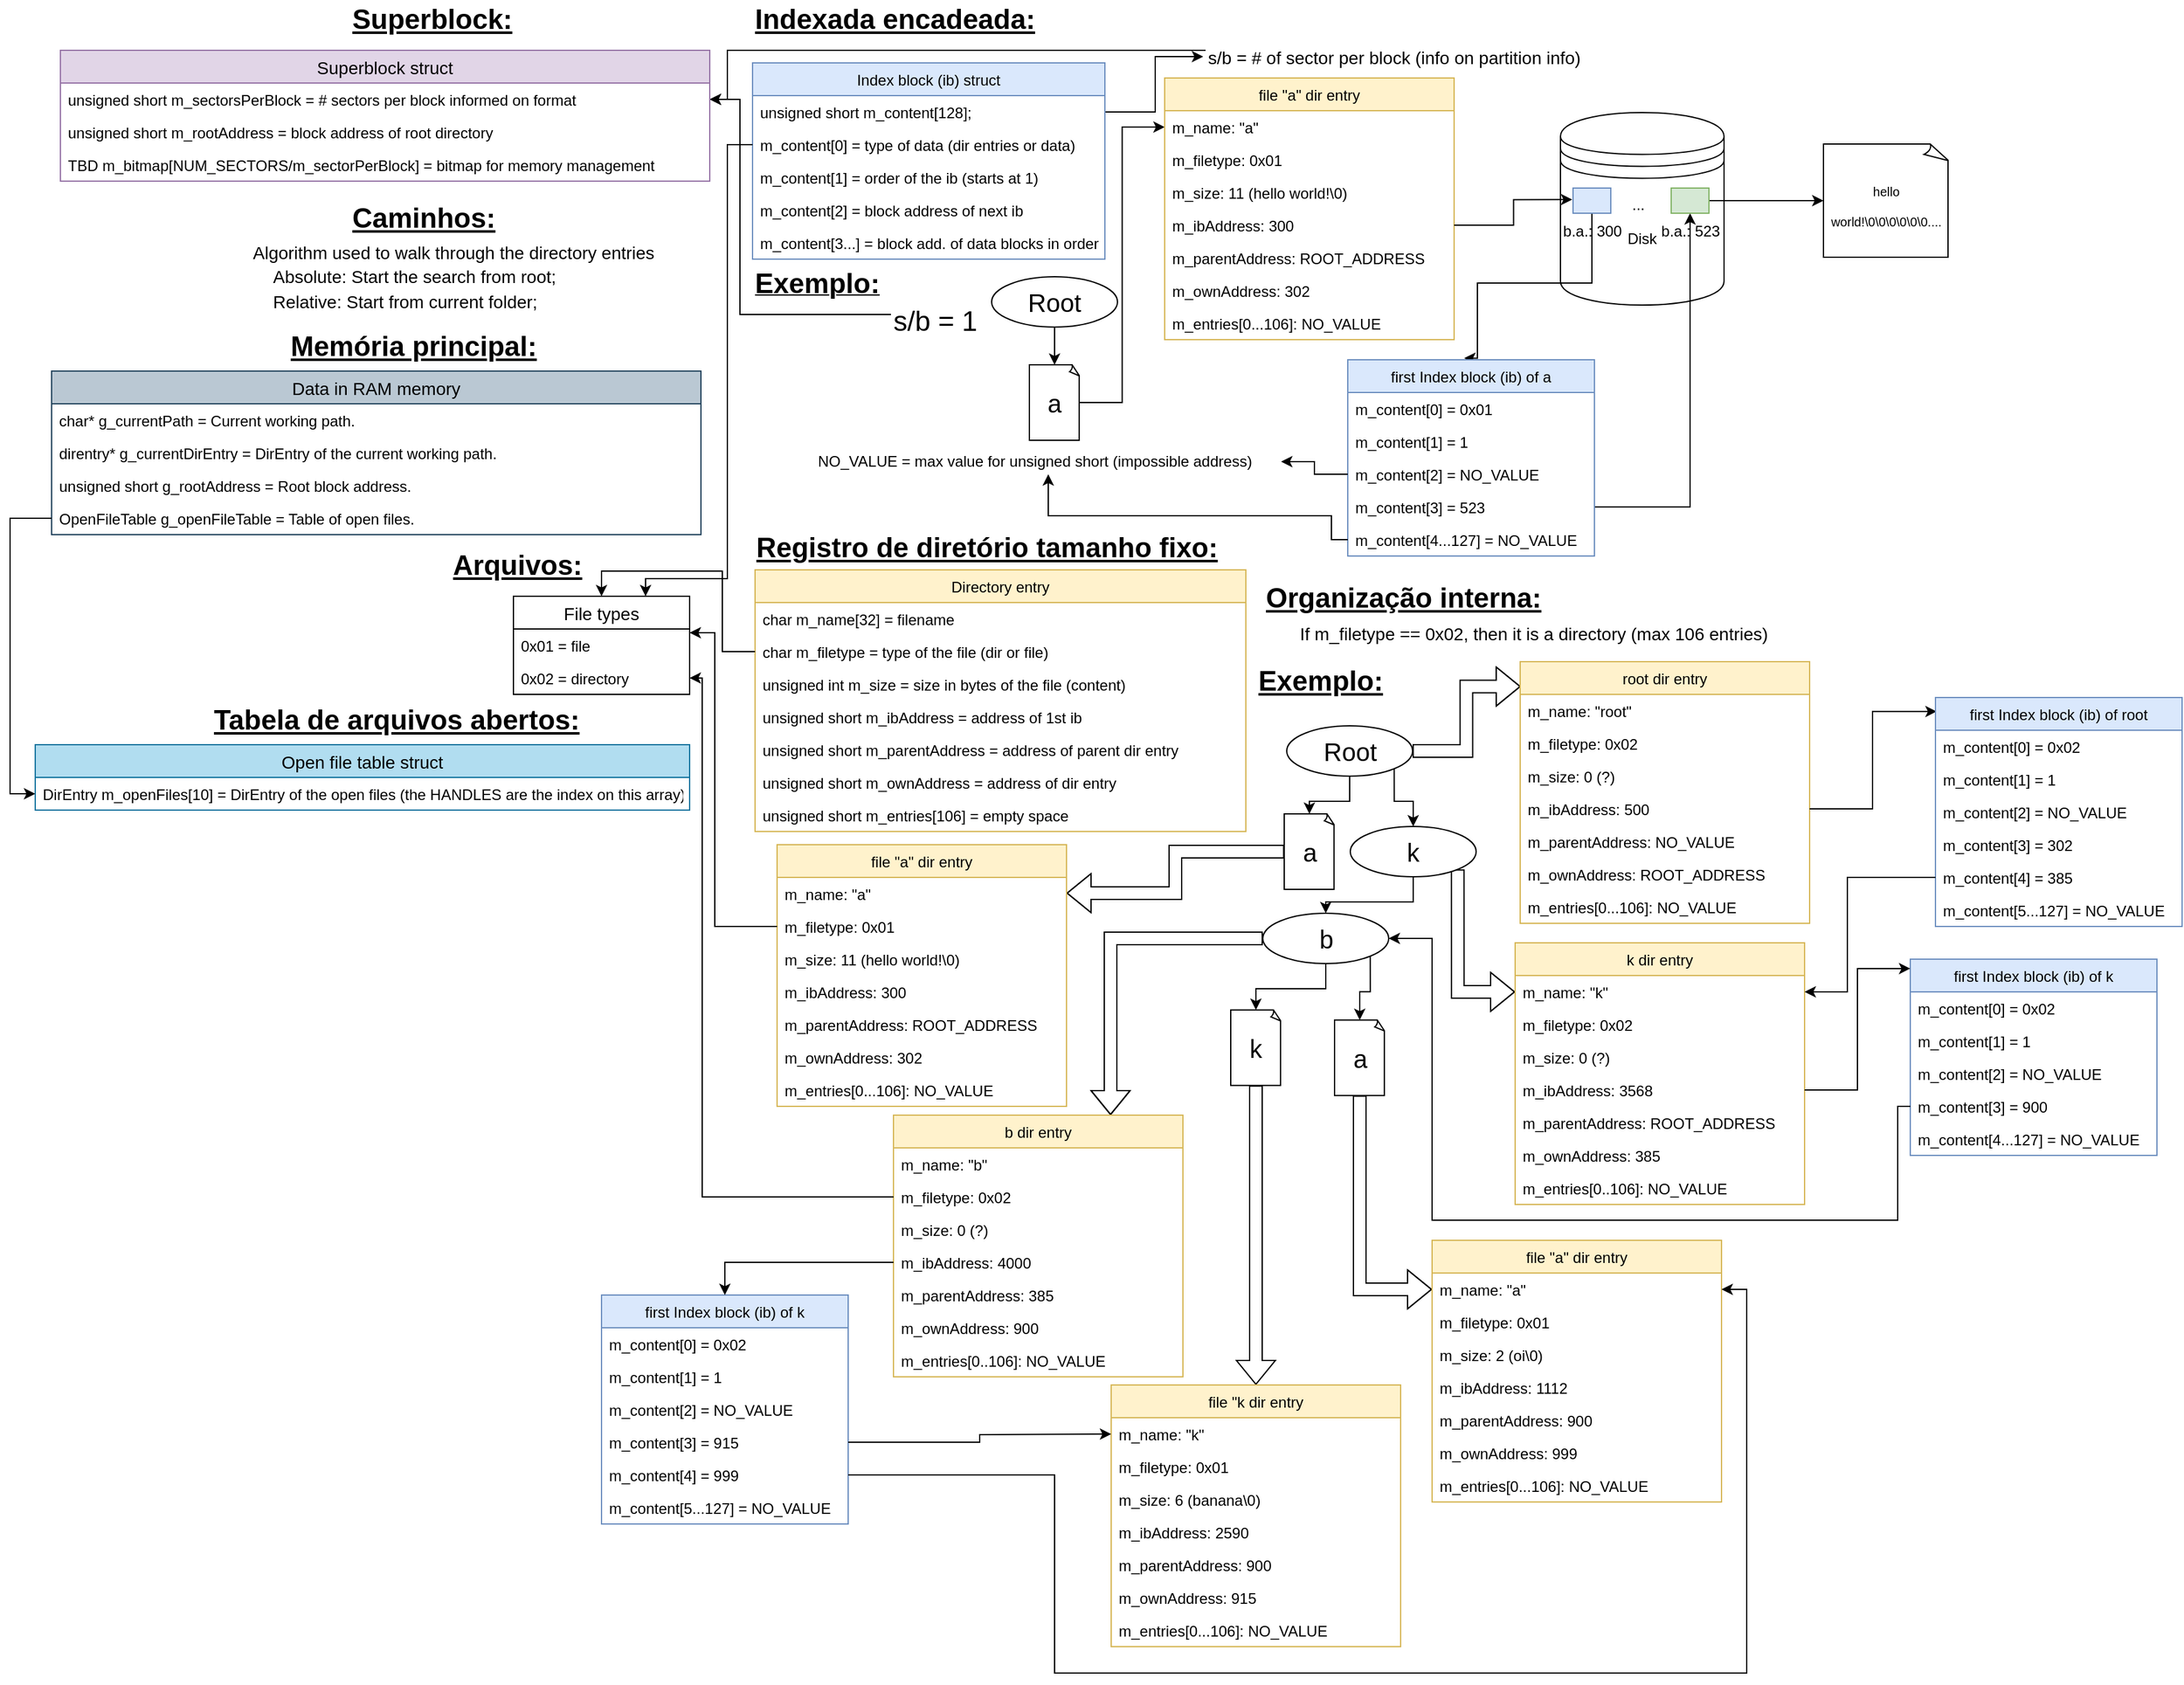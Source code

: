 <mxfile version="10.7.7" type="device"><diagram id="eac7lFjIvOS5SvKwMQgO" name="Page-1"><mxGraphModel dx="3173" dy="1327" grid="1" gridSize="10" guides="1" tooltips="1" connect="1" arrows="1" fold="1" page="1" pageScale="1" pageWidth="850" pageHeight="1100" math="0" shadow="0"><root><mxCell id="0"/><mxCell id="1" parent="0"/><mxCell id="PN0eTmz8hx-qGjx68b3J-1" value="&lt;div style=&quot;font-size: 22px&quot;&gt;&lt;u&gt;&lt;b&gt;&lt;font style=&quot;font-size: 22px&quot;&gt;Indexada encadeada:&lt;/font&gt;&lt;/b&gt;&lt;/u&gt;&lt;/div&gt;" style="text;html=1;resizable=0;points=[];autosize=1;align=left;verticalAlign=top;spacingTop=-4;" parent="1" vertex="1"><mxGeometry width="240" height="20" as="geometry"/></mxCell><mxCell id="PN0eTmz8hx-qGjx68b3J-9" style="edgeStyle=orthogonalEdgeStyle;rounded=0;orthogonalLoop=1;jettySize=auto;html=1;exitX=1;exitY=0.25;exitDx=0;exitDy=0;entryX=-0.007;entryY=0.5;entryDx=0;entryDy=0;entryPerimeter=0;" parent="1" source="PN0eTmz8hx-qGjx68b3J-5" target="PN0eTmz8hx-qGjx68b3J-11" edge="1"><mxGeometry relative="1" as="geometry"><mxPoint x="260" y="76" as="targetPoint"/></mxGeometry></mxCell><mxCell id="PN0eTmz8hx-qGjx68b3J-5" value="Index block (ib) struct" style="swimlane;fontStyle=0;childLayout=stackLayout;horizontal=1;startSize=26;fillColor=#dae8fc;horizontalStack=0;resizeParent=1;resizeParentMax=0;resizeLast=0;collapsible=1;marginBottom=0;strokeColor=#6c8ebf;glass=0;shadow=0;rounded=0;comic=0;" parent="1" vertex="1"><mxGeometry y="50" width="280" height="156" as="geometry"><mxRectangle x="10" y="50" width="50" height="26" as="alternateBounds"/></mxGeometry></mxCell><mxCell id="PN0eTmz8hx-qGjx68b3J-6" value="unsigned short m_content[128];" style="text;strokeColor=none;fillColor=none;align=left;verticalAlign=top;spacingLeft=4;spacingRight=4;overflow=hidden;rotatable=0;points=[[0,0.5],[1,0.5]];portConstraint=eastwest;" parent="PN0eTmz8hx-qGjx68b3J-5" vertex="1"><mxGeometry y="26" width="280" height="26" as="geometry"/></mxCell><mxCell id="PN0eTmz8hx-qGjx68b3J-7" value="m_content[0] = type of data (dir entries or data)" style="text;strokeColor=none;fillColor=none;align=left;verticalAlign=top;spacingLeft=4;spacingRight=4;overflow=hidden;rotatable=0;points=[[0,0.5],[1,0.5]];portConstraint=eastwest;" parent="PN0eTmz8hx-qGjx68b3J-5" vertex="1"><mxGeometry y="52" width="280" height="26" as="geometry"/></mxCell><mxCell id="PN0eTmz8hx-qGjx68b3J-8" value="m_content[1] = order of the ib (starts at 1)" style="text;strokeColor=none;fillColor=none;align=left;verticalAlign=top;spacingLeft=4;spacingRight=4;overflow=hidden;rotatable=0;points=[[0,0.5],[1,0.5]];portConstraint=eastwest;" parent="PN0eTmz8hx-qGjx68b3J-5" vertex="1"><mxGeometry y="78" width="280" height="26" as="geometry"/></mxCell><mxCell id="vQx0rmBpFeS1qupu9yUh-24" value="m_content[2] = block address of next ib" style="text;strokeColor=none;fillColor=none;align=left;verticalAlign=top;spacingLeft=4;spacingRight=4;overflow=hidden;rotatable=0;points=[[0,0.5],[1,0.5]];portConstraint=eastwest;" vertex="1" parent="PN0eTmz8hx-qGjx68b3J-5"><mxGeometry y="104" width="280" height="26" as="geometry"/></mxCell><mxCell id="PN0eTmz8hx-qGjx68b3J-12" value="m_content[3...] = block add. of data blocks in order" style="text;strokeColor=none;fillColor=none;align=left;verticalAlign=top;spacingLeft=4;spacingRight=4;overflow=hidden;rotatable=0;points=[[0,0.5],[1,0.5]];portConstraint=eastwest;" parent="PN0eTmz8hx-qGjx68b3J-5" vertex="1"><mxGeometry y="130" width="280" height="26" as="geometry"/></mxCell><mxCell id="PN0eTmz8hx-qGjx68b3J-176" style="edgeStyle=orthogonalEdgeStyle;rounded=0;orthogonalLoop=1;jettySize=auto;html=1;entryX=1;entryY=0.5;entryDx=0;entryDy=0;fontSize=14;" parent="1" source="PN0eTmz8hx-qGjx68b3J-11" target="PN0eTmz8hx-qGjx68b3J-153" edge="1"><mxGeometry relative="1" as="geometry"><Array as="points"><mxPoint x="495" y="40"/><mxPoint x="-20" y="40"/><mxPoint x="-20" y="79"/></Array></mxGeometry></mxCell><mxCell id="PN0eTmz8hx-qGjx68b3J-11" value="&lt;div style=&quot;font-size: 14px;&quot;&gt;s/b = # of sector per block (info on partition info)&lt;/div&gt;" style="text;html=1;resizable=0;points=[];autosize=1;align=left;verticalAlign=top;spacingTop=-4;fontSize=14;" parent="1" vertex="1"><mxGeometry x="360" y="35" width="270" height="20" as="geometry"/></mxCell><mxCell id="PN0eTmz8hx-qGjx68b3J-13" value="&lt;u&gt;&lt;b&gt;&lt;font style=&quot;font-size: 22px&quot;&gt;Exemplo:&lt;/font&gt;&lt;/b&gt;&lt;/u&gt;" style="text;html=1;resizable=0;points=[];autosize=1;align=left;verticalAlign=top;spacingTop=-4;" parent="1" vertex="1"><mxGeometry y="210" width="110" height="20" as="geometry"/></mxCell><mxCell id="vQx0rmBpFeS1qupu9yUh-35" style="edgeStyle=orthogonalEdgeStyle;rounded=0;orthogonalLoop=1;jettySize=auto;html=1;exitX=1;exitY=0.5;exitDx=0;exitDy=0;exitPerimeter=0;entryX=0;entryY=0.5;entryDx=0;entryDy=0;" edge="1" parent="1" source="PN0eTmz8hx-qGjx68b3J-15" target="vQx0rmBpFeS1qupu9yUh-28"><mxGeometry relative="1" as="geometry"/></mxCell><mxCell id="PN0eTmz8hx-qGjx68b3J-15" value="&lt;div style=&quot;font-size: 20px&quot;&gt;&lt;font style=&quot;font-size: 20px&quot;&gt;a&lt;/font&gt;&lt;/div&gt;" style="whiteSpace=wrap;html=1;shape=mxgraph.basic.document;rounded=0;shadow=0;glass=0;comic=0;" parent="1" vertex="1"><mxGeometry x="220" y="290" width="40" height="60" as="geometry"/></mxCell><mxCell id="PN0eTmz8hx-qGjx68b3J-18" style="edgeStyle=orthogonalEdgeStyle;rounded=0;orthogonalLoop=1;jettySize=auto;html=1;exitX=0.5;exitY=1;exitDx=0;exitDy=0;entryX=0.5;entryY=0;entryDx=0;entryDy=0;entryPerimeter=0;" parent="1" source="PN0eTmz8hx-qGjx68b3J-16" target="PN0eTmz8hx-qGjx68b3J-15" edge="1"><mxGeometry relative="1" as="geometry"/></mxCell><mxCell id="PN0eTmz8hx-qGjx68b3J-16" value="&lt;font style=&quot;font-size: 20px&quot;&gt;Root&lt;/font&gt;" style="ellipse;whiteSpace=wrap;html=1;align=center;container=1;recursiveResize=0;treeFolding=1;rounded=0;shadow=0;glass=0;comic=0;" parent="1" vertex="1"><mxGeometry x="190" y="220" width="100" height="40" as="geometry"/></mxCell><mxCell id="PN0eTmz8hx-qGjx68b3J-25" value="&lt;p style=&quot;line-height: 70%&quot;&gt;&lt;/p&gt;&lt;div style=&quot;line-height: 70%&quot;&gt;Disk&lt;/div&gt;&lt;p&gt;&lt;/p&gt;" style="shape=datastore;whiteSpace=wrap;html=1;rounded=0;shadow=0;glass=0;comic=0;" parent="1" vertex="1"><mxGeometry x="642" y="89.5" width="130" height="153" as="geometry"/></mxCell><mxCell id="PN0eTmz8hx-qGjx68b3J-34" style="edgeStyle=orthogonalEdgeStyle;rounded=0;orthogonalLoop=1;jettySize=auto;html=1;entryX=0.472;entryY=-0.008;entryDx=0;entryDy=0;entryPerimeter=0;" parent="1" source="PN0eTmz8hx-qGjx68b3J-26" target="PN0eTmz8hx-qGjx68b3J-28" edge="1"><mxGeometry relative="1" as="geometry"><Array as="points"><mxPoint x="667" y="225"/><mxPoint x="576" y="225"/></Array></mxGeometry></mxCell><mxCell id="PN0eTmz8hx-qGjx68b3J-26" value="b.a.: 300" style="verticalLabelPosition=bottom;verticalAlign=top;html=1;shape=mxgraph.basic.rect;fillColor=#dae8fc;fillColor2=none;strokeColor=#6c8ebf;strokeWidth=1;size=20;indent=5;rounded=0;shadow=0;glass=0;comic=0;" parent="1" vertex="1"><mxGeometry x="652" y="149.5" width="30" height="20" as="geometry"/></mxCell><mxCell id="PN0eTmz8hx-qGjx68b3J-175" style="edgeStyle=orthogonalEdgeStyle;rounded=0;orthogonalLoop=1;jettySize=auto;html=1;exitX=1;exitY=0.75;exitDx=0;exitDy=0;fontSize=14;" parent="1" source="PN0eTmz8hx-qGjx68b3J-28" target="PN0eTmz8hx-qGjx68b3J-39" edge="1"><mxGeometry relative="1" as="geometry"/></mxCell><mxCell id="PN0eTmz8hx-qGjx68b3J-28" value="first Index block (ib) of a" style="swimlane;fontStyle=0;childLayout=stackLayout;horizontal=1;startSize=26;fillColor=#dae8fc;horizontalStack=0;resizeParent=1;resizeParentMax=0;resizeLast=0;collapsible=1;marginBottom=0;strokeColor=#6c8ebf;glass=0;shadow=0;rounded=0;comic=0;" parent="1" vertex="1"><mxGeometry x="473" y="286" width="196" height="156" as="geometry"><mxRectangle x="10" y="50" width="50" height="26" as="alternateBounds"/></mxGeometry></mxCell><mxCell id="PN0eTmz8hx-qGjx68b3J-29" value="m_content[0] = 0x01" style="text;strokeColor=none;fillColor=none;align=left;verticalAlign=top;spacingLeft=4;spacingRight=4;overflow=hidden;rotatable=0;points=[[0,0.5],[1,0.5]];portConstraint=eastwest;" parent="PN0eTmz8hx-qGjx68b3J-28" vertex="1"><mxGeometry y="26" width="196" height="26" as="geometry"/></mxCell><mxCell id="vQx0rmBpFeS1qupu9yUh-26" value="m_content[1] = 1" style="text;strokeColor=none;fillColor=none;align=left;verticalAlign=top;spacingLeft=4;spacingRight=4;overflow=hidden;rotatable=0;points=[[0,0.5],[1,0.5]];portConstraint=eastwest;" vertex="1" parent="PN0eTmz8hx-qGjx68b3J-28"><mxGeometry y="52" width="196" height="26" as="geometry"/></mxCell><mxCell id="PN0eTmz8hx-qGjx68b3J-30" value="m_content[2] = NO_VALUE" style="text;strokeColor=none;fillColor=none;align=left;verticalAlign=top;spacingLeft=4;spacingRight=4;overflow=hidden;rotatable=0;points=[[0,0.5],[1,0.5]];portConstraint=eastwest;" parent="PN0eTmz8hx-qGjx68b3J-28" vertex="1"><mxGeometry y="78" width="196" height="26" as="geometry"/></mxCell><mxCell id="PN0eTmz8hx-qGjx68b3J-31" value="m_content[3] = 523" style="text;strokeColor=none;fillColor=none;align=left;verticalAlign=top;spacingLeft=4;spacingRight=4;overflow=hidden;rotatable=0;points=[[0,0.5],[1,0.5]];portConstraint=eastwest;" parent="PN0eTmz8hx-qGjx68b3J-28" vertex="1"><mxGeometry y="104" width="196" height="26" as="geometry"/></mxCell><mxCell id="PN0eTmz8hx-qGjx68b3J-32" value="m_content[4...127] = NO_VALUE" style="text;strokeColor=none;fillColor=none;align=left;verticalAlign=top;spacingLeft=4;spacingRight=4;overflow=hidden;rotatable=0;points=[[0,0.5],[1,0.5]];portConstraint=eastwest;" parent="PN0eTmz8hx-qGjx68b3J-28" vertex="1"><mxGeometry y="130" width="196" height="26" as="geometry"/></mxCell><mxCell id="PN0eTmz8hx-qGjx68b3J-36" value="NO_VALUE = max value for unsigned short (impossible address)" style="text;html=1;resizable=0;points=[];autosize=1;align=left;verticalAlign=top;spacingTop=-4;" parent="1" vertex="1"><mxGeometry x="50" y="357" width="370" height="20" as="geometry"/></mxCell><mxCell id="PN0eTmz8hx-qGjx68b3J-37" style="edgeStyle=orthogonalEdgeStyle;rounded=0;orthogonalLoop=1;jettySize=auto;html=1;exitX=0;exitY=0.5;exitDx=0;exitDy=0;" parent="1" source="PN0eTmz8hx-qGjx68b3J-30" target="PN0eTmz8hx-qGjx68b3J-36" edge="1"><mxGeometry relative="1" as="geometry"/></mxCell><mxCell id="PN0eTmz8hx-qGjx68b3J-38" style="edgeStyle=orthogonalEdgeStyle;rounded=0;orthogonalLoop=1;jettySize=auto;html=1;exitX=0;exitY=0.5;exitDx=0;exitDy=0;" parent="1" source="PN0eTmz8hx-qGjx68b3J-32" target="PN0eTmz8hx-qGjx68b3J-36" edge="1"><mxGeometry relative="1" as="geometry"><Array as="points"><mxPoint x="460" y="429"/><mxPoint x="460" y="410"/><mxPoint x="235" y="410"/></Array></mxGeometry></mxCell><mxCell id="PN0eTmz8hx-qGjx68b3J-43" style="edgeStyle=orthogonalEdgeStyle;rounded=0;orthogonalLoop=1;jettySize=auto;html=1;entryX=0;entryY=0.5;entryDx=0;entryDy=0;entryPerimeter=0;" parent="1" source="PN0eTmz8hx-qGjx68b3J-39" target="PN0eTmz8hx-qGjx68b3J-42" edge="1"><mxGeometry relative="1" as="geometry"/></mxCell><mxCell id="PN0eTmz8hx-qGjx68b3J-39" value="b.a.: 523" style="verticalLabelPosition=bottom;verticalAlign=top;html=1;shape=mxgraph.basic.rect;fillColor=#d5e8d4;fillColor2=none;strokeColor=#82b366;strokeWidth=1;size=20;indent=5;rounded=0;shadow=0;glass=0;comic=0;" parent="1" vertex="1"><mxGeometry x="730" y="149.5" width="30" height="20" as="geometry"/></mxCell><mxCell id="PN0eTmz8hx-qGjx68b3J-40" value="..." style="text;html=1;resizable=0;points=[];autosize=1;align=left;verticalAlign=top;spacingTop=-4;" parent="1" vertex="1"><mxGeometry x="697" y="152.5" width="20" height="20" as="geometry"/></mxCell><mxCell id="PN0eTmz8hx-qGjx68b3J-42" value="&lt;div style=&quot;font-size: 20px&quot; align=&quot;center&quot;&gt;&lt;font style=&quot;font-size: 10px&quot;&gt;hello world!\0\0\0\0\0\0....&lt;br&gt;&lt;/font&gt;&lt;/div&gt;" style="whiteSpace=wrap;html=1;shape=mxgraph.basic.document;rounded=0;shadow=0;glass=0;comic=0;" parent="1" vertex="1"><mxGeometry x="851" y="114.5" width="100" height="90" as="geometry"/></mxCell><mxCell id="PN0eTmz8hx-qGjx68b3J-156" style="edgeStyle=orthogonalEdgeStyle;rounded=0;orthogonalLoop=1;jettySize=auto;html=1;fontSize=14;" parent="1" source="PN0eTmz8hx-qGjx68b3J-44" target="PN0eTmz8hx-qGjx68b3J-153" edge="1"><mxGeometry relative="1" as="geometry"><Array as="points"><mxPoint x="-10" y="250"/></Array></mxGeometry></mxCell><mxCell id="PN0eTmz8hx-qGjx68b3J-44" value="&lt;font style=&quot;font-size: 22px&quot;&gt;s/b = 1&lt;/font&gt;" style="text;html=1;resizable=0;points=[];autosize=1;align=left;verticalAlign=top;spacingTop=-4;" parent="1" vertex="1"><mxGeometry x="110" y="240" width="80" height="20" as="geometry"/></mxCell><mxCell id="PN0eTmz8hx-qGjx68b3J-45" value="&lt;div style=&quot;font-size: 22px&quot;&gt;&lt;u&gt;&lt;b&gt;&lt;font style=&quot;font-size: 22px&quot;&gt;Registro de diretório tamanho fixo:&lt;/font&gt;&lt;/b&gt;&lt;/u&gt;&lt;/div&gt;" style="text;html=1;resizable=0;points=[];autosize=1;align=left;verticalAlign=top;spacingTop=-4;" parent="1" vertex="1"><mxGeometry x="0.5" y="420" width="380" height="20" as="geometry"/></mxCell><mxCell id="PN0eTmz8hx-qGjx68b3J-46" value="Directory entry" style="swimlane;fontStyle=0;childLayout=stackLayout;horizontal=1;startSize=26;fillColor=#fff2cc;horizontalStack=0;resizeParent=1;resizeParentMax=0;resizeLast=0;collapsible=1;marginBottom=0;rounded=0;shadow=0;glass=0;comic=0;strokeColor=#d6b656;" parent="1" vertex="1"><mxGeometry x="2" y="453" width="390" height="208" as="geometry"/></mxCell><mxCell id="PN0eTmz8hx-qGjx68b3J-47" value="char m_name[32] = filename" style="text;strokeColor=none;fillColor=none;align=left;verticalAlign=top;spacingLeft=4;spacingRight=4;overflow=hidden;rotatable=0;points=[[0,0.5],[1,0.5]];portConstraint=eastwest;" parent="PN0eTmz8hx-qGjx68b3J-46" vertex="1"><mxGeometry y="26" width="390" height="26" as="geometry"/></mxCell><mxCell id="PN0eTmz8hx-qGjx68b3J-50" value="char m_filetype = type of the file (dir or file)" style="text;strokeColor=none;fillColor=none;align=left;verticalAlign=top;spacingLeft=4;spacingRight=4;overflow=hidden;rotatable=0;points=[[0,0.5],[1,0.5]];portConstraint=eastwest;" parent="PN0eTmz8hx-qGjx68b3J-46" vertex="1"><mxGeometry y="52" width="390" height="26" as="geometry"/></mxCell><mxCell id="PN0eTmz8hx-qGjx68b3J-48" value="unsigned int m_size = size in bytes of the file (content)" style="text;strokeColor=none;fillColor=none;align=left;verticalAlign=top;spacingLeft=4;spacingRight=4;overflow=hidden;rotatable=0;points=[[0,0.5],[1,0.5]];portConstraint=eastwest;" parent="PN0eTmz8hx-qGjx68b3J-46" vertex="1"><mxGeometry y="78" width="390" height="26" as="geometry"/></mxCell><mxCell id="PN0eTmz8hx-qGjx68b3J-49" value="unsigned short m_ibAddress = address of 1st ib" style="text;strokeColor=none;fillColor=none;align=left;verticalAlign=top;spacingLeft=4;spacingRight=4;overflow=hidden;rotatable=0;points=[[0,0.5],[1,0.5]];portConstraint=eastwest;" parent="PN0eTmz8hx-qGjx68b3J-46" vertex="1"><mxGeometry y="104" width="390" height="26" as="geometry"/></mxCell><mxCell id="PN0eTmz8hx-qGjx68b3J-118" value="unsigned short m_parentAddress = address of parent dir entry" style="text;strokeColor=none;fillColor=none;align=left;verticalAlign=top;spacingLeft=4;spacingRight=4;overflow=hidden;rotatable=0;points=[[0,0.5],[1,0.5]];portConstraint=eastwest;" parent="PN0eTmz8hx-qGjx68b3J-46" vertex="1"><mxGeometry y="130" width="390" height="26" as="geometry"/></mxCell><mxCell id="PN0eTmz8hx-qGjx68b3J-123" value="unsigned short m_ownAddress = address of dir entry" style="text;strokeColor=none;fillColor=none;align=left;verticalAlign=top;spacingLeft=4;spacingRight=4;overflow=hidden;rotatable=0;points=[[0,0.5],[1,0.5]];portConstraint=eastwest;" parent="PN0eTmz8hx-qGjx68b3J-46" vertex="1"><mxGeometry y="156" width="390" height="26" as="geometry"/></mxCell><mxCell id="PN0eTmz8hx-qGjx68b3J-51" value="unsigned short m_entries[106] = empty space" style="text;strokeColor=none;fillColor=none;align=left;verticalAlign=top;spacingLeft=4;spacingRight=4;overflow=hidden;rotatable=0;points=[[0,0.5],[1,0.5]];portConstraint=eastwest;" parent="PN0eTmz8hx-qGjx68b3J-46" vertex="1"><mxGeometry y="182" width="390" height="26" as="geometry"/></mxCell><mxCell id="PN0eTmz8hx-qGjx68b3J-52" value="&lt;div style=&quot;font-size: 22px&quot;&gt;&lt;u&gt;&lt;b&gt;&lt;font style=&quot;font-size: 22px&quot;&gt;Organização interna:&lt;/font&gt;&lt;/b&gt;&lt;/u&gt;&lt;/div&gt;" style="text;html=1;resizable=0;points=[];autosize=1;align=left;verticalAlign=top;spacingTop=-4;" parent="1" vertex="1"><mxGeometry x="405.5" y="460" width="230" height="20" as="geometry"/></mxCell><mxCell id="PN0eTmz8hx-qGjx68b3J-53" value="If m_filetype == 0x02, then it is a directory (max 106 entries)" style="text;html=1;resizable=0;points=[];autosize=1;align=left;verticalAlign=top;spacingTop=-4;fontSize=14;" parent="1" vertex="1"><mxGeometry x="433" y="493" width="390" height="20" as="geometry"/></mxCell><mxCell id="PN0eTmz8hx-qGjx68b3J-54" value="&lt;div style=&quot;font-size: 22px&quot;&gt;&lt;u&gt;&lt;b&gt;&lt;font style=&quot;font-size: 22px&quot;&gt;Exemplo:&lt;/font&gt;&lt;/b&gt;&lt;/u&gt;&lt;/div&gt;" style="text;html=1;resizable=0;points=[];autosize=1;align=left;verticalAlign=top;spacingTop=-4;" parent="1" vertex="1"><mxGeometry x="400" y="526" width="110" height="20" as="geometry"/></mxCell><mxCell id="PN0eTmz8hx-qGjx68b3J-84" style="edgeStyle=orthogonalEdgeStyle;rounded=0;orthogonalLoop=1;jettySize=auto;html=1;exitX=0;exitY=0.5;exitDx=0;exitDy=0;exitPerimeter=0;fontSize=14;shape=flexArrow;" parent="1" source="PN0eTmz8hx-qGjx68b3J-55" target="PN0eTmz8hx-qGjx68b3J-76" edge="1"><mxGeometry relative="1" as="geometry"><Array as="points"><mxPoint x="336" y="677"/><mxPoint x="336" y="710"/></Array></mxGeometry></mxCell><mxCell id="PN0eTmz8hx-qGjx68b3J-55" value="&lt;div style=&quot;font-size: 20px&quot;&gt;&lt;font style=&quot;font-size: 20px&quot;&gt;a&lt;/font&gt;&lt;/div&gt;" style="whiteSpace=wrap;html=1;shape=mxgraph.basic.document;rounded=0;shadow=0;glass=0;comic=0;" parent="1" vertex="1"><mxGeometry x="422.5" y="647" width="40" height="60" as="geometry"/></mxCell><mxCell id="PN0eTmz8hx-qGjx68b3J-56" style="edgeStyle=orthogonalEdgeStyle;rounded=0;orthogonalLoop=1;jettySize=auto;html=1;exitX=0.5;exitY=1;exitDx=0;exitDy=0;entryX=0.5;entryY=0;entryDx=0;entryDy=0;entryPerimeter=0;" parent="1" source="PN0eTmz8hx-qGjx68b3J-57" target="PN0eTmz8hx-qGjx68b3J-55" edge="1"><mxGeometry relative="1" as="geometry"/></mxCell><mxCell id="PN0eTmz8hx-qGjx68b3J-61" style="edgeStyle=orthogonalEdgeStyle;rounded=0;orthogonalLoop=1;jettySize=auto;html=1;exitX=1;exitY=1;exitDx=0;exitDy=0;entryX=0.5;entryY=0;entryDx=0;entryDy=0;fontSize=14;" parent="1" source="PN0eTmz8hx-qGjx68b3J-57" target="PN0eTmz8hx-qGjx68b3J-58" edge="1"><mxGeometry relative="1" as="geometry"/></mxCell><mxCell id="PN0eTmz8hx-qGjx68b3J-75" style="edgeStyle=orthogonalEdgeStyle;rounded=0;orthogonalLoop=1;jettySize=auto;html=1;exitX=1;exitY=0.5;exitDx=0;exitDy=0;entryX=0.002;entryY=0.095;entryDx=0;entryDy=0;entryPerimeter=0;fontSize=14;shape=flexArrow;" parent="1" source="PN0eTmz8hx-qGjx68b3J-57" target="PN0eTmz8hx-qGjx68b3J-67" edge="1"><mxGeometry relative="1" as="geometry"/></mxCell><mxCell id="PN0eTmz8hx-qGjx68b3J-57" value="&lt;font style=&quot;font-size: 20px&quot;&gt;Root&lt;/font&gt;" style="ellipse;whiteSpace=wrap;html=1;align=center;container=1;recursiveResize=0;treeFolding=1;rounded=0;shadow=0;glass=0;comic=0;" parent="1" vertex="1"><mxGeometry x="424.5" y="577" width="100" height="40" as="geometry"/></mxCell><mxCell id="PN0eTmz8hx-qGjx68b3J-62" style="edgeStyle=orthogonalEdgeStyle;rounded=0;orthogonalLoop=1;jettySize=auto;html=1;exitX=0.5;exitY=1;exitDx=0;exitDy=0;fontSize=14;" parent="1" source="PN0eTmz8hx-qGjx68b3J-58" target="PN0eTmz8hx-qGjx68b3J-59" edge="1"><mxGeometry relative="1" as="geometry"/></mxCell><mxCell id="PN0eTmz8hx-qGjx68b3J-94" style="edgeStyle=orthogonalEdgeStyle;rounded=0;orthogonalLoop=1;jettySize=auto;html=1;exitX=1;exitY=1;exitDx=0;exitDy=0;fontSize=14;entryX=0;entryY=0.5;entryDx=0;entryDy=0;shape=flexArrow;" parent="1" source="PN0eTmz8hx-qGjx68b3J-58" target="PN0eTmz8hx-qGjx68b3J-86" edge="1"><mxGeometry relative="1" as="geometry"><mxPoint x="579.667" y="719.833" as="targetPoint"/></mxGeometry></mxCell><mxCell id="PN0eTmz8hx-qGjx68b3J-58" value="&lt;font style=&quot;font-size: 20px&quot;&gt;k&lt;/font&gt;" style="ellipse;whiteSpace=wrap;html=1;align=center;container=1;recursiveResize=0;treeFolding=1;rounded=0;shadow=0;glass=0;comic=0;" parent="1" vertex="1"><mxGeometry x="475" y="657" width="100" height="40" as="geometry"/></mxCell><mxCell id="PN0eTmz8hx-qGjx68b3J-63" style="edgeStyle=orthogonalEdgeStyle;rounded=0;orthogonalLoop=1;jettySize=auto;html=1;exitX=0.5;exitY=1;exitDx=0;exitDy=0;entryX=0.5;entryY=0;entryDx=0;entryDy=0;entryPerimeter=0;fontSize=14;" parent="1" source="PN0eTmz8hx-qGjx68b3J-59" target="PN0eTmz8hx-qGjx68b3J-60" edge="1"><mxGeometry relative="1" as="geometry"/></mxCell><mxCell id="PN0eTmz8hx-qGjx68b3J-65" style="edgeStyle=orthogonalEdgeStyle;rounded=0;orthogonalLoop=1;jettySize=auto;html=1;exitX=1;exitY=1;exitDx=0;exitDy=0;entryX=0.5;entryY=0;entryDx=0;entryDy=0;entryPerimeter=0;fontSize=14;" parent="1" source="PN0eTmz8hx-qGjx68b3J-59" target="PN0eTmz8hx-qGjx68b3J-64" edge="1"><mxGeometry relative="1" as="geometry"/></mxCell><mxCell id="PN0eTmz8hx-qGjx68b3J-103" style="edgeStyle=orthogonalEdgeStyle;shape=flexArrow;rounded=0;orthogonalLoop=1;jettySize=auto;html=1;exitX=0;exitY=0.5;exitDx=0;exitDy=0;entryX=0.75;entryY=0;entryDx=0;entryDy=0;fontSize=14;" parent="1" source="PN0eTmz8hx-qGjx68b3J-59" target="PN0eTmz8hx-qGjx68b3J-95" edge="1"><mxGeometry relative="1" as="geometry"/></mxCell><mxCell id="PN0eTmz8hx-qGjx68b3J-59" value="&lt;font style=&quot;font-size: 20px&quot;&gt;b&lt;/font&gt;" style="ellipse;whiteSpace=wrap;html=1;align=center;container=1;recursiveResize=0;treeFolding=1;rounded=0;shadow=0;glass=0;comic=0;" parent="1" vertex="1"><mxGeometry x="405.5" y="726" width="100" height="40" as="geometry"/></mxCell><mxCell id="PN0eTmz8hx-qGjx68b3J-117" style="edgeStyle=orthogonalEdgeStyle;shape=flexArrow;rounded=0;orthogonalLoop=1;jettySize=auto;html=1;exitX=0.5;exitY=1;exitDx=0;exitDy=0;exitPerimeter=0;entryX=0.5;entryY=0;entryDx=0;entryDy=0;fontSize=14;" parent="1" source="PN0eTmz8hx-qGjx68b3J-60" target="PN0eTmz8hx-qGjx68b3J-111" edge="1"><mxGeometry relative="1" as="geometry"/></mxCell><mxCell id="PN0eTmz8hx-qGjx68b3J-60" value="&lt;div style=&quot;font-size: 20px&quot;&gt;&lt;font style=&quot;font-size: 20px&quot;&gt;k&lt;/font&gt;&lt;/div&gt;" style="whiteSpace=wrap;html=1;shape=mxgraph.basic.document;rounded=0;shadow=0;glass=0;comic=0;" parent="1" vertex="1"><mxGeometry x="380" y="802.833" width="40" height="60" as="geometry"/></mxCell><mxCell id="PN0eTmz8hx-qGjx68b3J-110" style="edgeStyle=orthogonalEdgeStyle;shape=flexArrow;rounded=0;orthogonalLoop=1;jettySize=auto;html=1;exitX=0.5;exitY=1;exitDx=0;exitDy=0;exitPerimeter=0;entryX=0;entryY=0.5;entryDx=0;entryDy=0;fontSize=14;" parent="1" source="PN0eTmz8hx-qGjx68b3J-64" target="PN0eTmz8hx-qGjx68b3J-105" edge="1"><mxGeometry relative="1" as="geometry"/></mxCell><mxCell id="PN0eTmz8hx-qGjx68b3J-64" value="&lt;div style=&quot;font-size: 20px&quot;&gt;&lt;font style=&quot;font-size: 20px&quot;&gt;a&lt;/font&gt;&lt;/div&gt;" style="whiteSpace=wrap;html=1;shape=mxgraph.basic.document;rounded=0;shadow=0;glass=0;comic=0;" parent="1" vertex="1"><mxGeometry x="462.5" y="810.833" width="40" height="60" as="geometry"/></mxCell><mxCell id="PN0eTmz8hx-qGjx68b3J-67" value="root dir entry" style="swimlane;fontStyle=0;childLayout=stackLayout;horizontal=1;startSize=26;fillColor=#fff2cc;horizontalStack=0;resizeParent=1;resizeParentMax=0;resizeLast=0;collapsible=1;marginBottom=0;rounded=0;shadow=0;glass=0;comic=0;strokeColor=#d6b656;" parent="1" vertex="1"><mxGeometry x="610" y="526" width="230" height="208" as="geometry"/></mxCell><mxCell id="PN0eTmz8hx-qGjx68b3J-68" value="m_name: &quot;root&quot;" style="text;strokeColor=none;fillColor=none;align=left;verticalAlign=top;spacingLeft=4;spacingRight=4;overflow=hidden;rotatable=0;points=[[0,0.5],[1,0.5]];portConstraint=eastwest;" parent="PN0eTmz8hx-qGjx68b3J-67" vertex="1"><mxGeometry y="26" width="230" height="26" as="geometry"/></mxCell><mxCell id="PN0eTmz8hx-qGjx68b3J-69" value="m_filetype: 0x02" style="text;strokeColor=none;fillColor=none;align=left;verticalAlign=top;spacingLeft=4;spacingRight=4;overflow=hidden;rotatable=0;points=[[0,0.5],[1,0.5]];portConstraint=eastwest;" parent="PN0eTmz8hx-qGjx68b3J-67" vertex="1"><mxGeometry y="52" width="230" height="26" as="geometry"/></mxCell><mxCell id="PN0eTmz8hx-qGjx68b3J-70" value="m_size: 0 (?)" style="text;strokeColor=none;fillColor=none;align=left;verticalAlign=top;spacingLeft=4;spacingRight=4;overflow=hidden;rotatable=0;points=[[0,0.5],[1,0.5]];portConstraint=eastwest;" parent="PN0eTmz8hx-qGjx68b3J-67" vertex="1"><mxGeometry y="78" width="230" height="26" as="geometry"/></mxCell><mxCell id="PN0eTmz8hx-qGjx68b3J-71" value="m_ibAddress: 500" style="text;strokeColor=none;fillColor=none;align=left;verticalAlign=top;spacingLeft=4;spacingRight=4;overflow=hidden;rotatable=0;points=[[0,0.5],[1,0.5]];portConstraint=eastwest;" parent="PN0eTmz8hx-qGjx68b3J-67" vertex="1"><mxGeometry y="104" width="230" height="26" as="geometry"/></mxCell><mxCell id="PN0eTmz8hx-qGjx68b3J-119" value="m_parentAddress: NO_VALUE" style="text;strokeColor=none;fillColor=none;align=left;verticalAlign=top;spacingLeft=4;spacingRight=4;overflow=hidden;rotatable=0;points=[[0,0.5],[1,0.5]];portConstraint=eastwest;" parent="PN0eTmz8hx-qGjx68b3J-67" vertex="1"><mxGeometry y="130" width="230" height="26" as="geometry"/></mxCell><mxCell id="PN0eTmz8hx-qGjx68b3J-125" value="m_ownAddress: ROOT_ADDRESS" style="text;strokeColor=none;fillColor=none;align=left;verticalAlign=top;spacingLeft=4;spacingRight=4;overflow=hidden;rotatable=0;points=[[0,0.5],[1,0.5]];portConstraint=eastwest;" parent="PN0eTmz8hx-qGjx68b3J-67" vertex="1"><mxGeometry y="156" width="230" height="26" as="geometry"/></mxCell><mxCell id="PN0eTmz8hx-qGjx68b3J-74" value="m_entries[0...106]: NO_VALUE" style="text;strokeColor=none;fillColor=none;align=left;verticalAlign=top;spacingLeft=4;spacingRight=4;overflow=hidden;rotatable=0;points=[[0,0.5],[1,0.5]];portConstraint=eastwest;" parent="PN0eTmz8hx-qGjx68b3J-67" vertex="1"><mxGeometry y="182" width="230" height="26" as="geometry"/></mxCell><mxCell id="PN0eTmz8hx-qGjx68b3J-76" value="file &quot;a&quot; dir entry" style="swimlane;fontStyle=0;childLayout=stackLayout;horizontal=1;startSize=26;fillColor=#fff2cc;horizontalStack=0;resizeParent=1;resizeParentMax=0;resizeLast=0;collapsible=1;marginBottom=0;rounded=0;shadow=0;glass=0;comic=0;strokeColor=#d6b656;" parent="1" vertex="1"><mxGeometry x="19.5" y="671.5" width="230" height="208" as="geometry"/></mxCell><mxCell id="PN0eTmz8hx-qGjx68b3J-77" value="m_name: &quot;a&quot;" style="text;strokeColor=none;fillColor=none;align=left;verticalAlign=top;spacingLeft=4;spacingRight=4;overflow=hidden;rotatable=0;points=[[0,0.5],[1,0.5]];portConstraint=eastwest;" parent="PN0eTmz8hx-qGjx68b3J-76" vertex="1"><mxGeometry y="26" width="230" height="26" as="geometry"/></mxCell><mxCell id="PN0eTmz8hx-qGjx68b3J-78" value="m_filetype: 0x01" style="text;strokeColor=none;fillColor=none;align=left;verticalAlign=top;spacingLeft=4;spacingRight=4;overflow=hidden;rotatable=0;points=[[0,0.5],[1,0.5]];portConstraint=eastwest;" parent="PN0eTmz8hx-qGjx68b3J-76" vertex="1"><mxGeometry y="52" width="230" height="26" as="geometry"/></mxCell><mxCell id="PN0eTmz8hx-qGjx68b3J-79" value="m_size: 11 (hello world!\0)" style="text;strokeColor=none;fillColor=none;align=left;verticalAlign=top;spacingLeft=4;spacingRight=4;overflow=hidden;rotatable=0;points=[[0,0.5],[1,0.5]];portConstraint=eastwest;" parent="PN0eTmz8hx-qGjx68b3J-76" vertex="1"><mxGeometry y="78" width="230" height="26" as="geometry"/></mxCell><mxCell id="PN0eTmz8hx-qGjx68b3J-80" value="m_ibAddress: 300" style="text;strokeColor=none;fillColor=none;align=left;verticalAlign=top;spacingLeft=4;spacingRight=4;overflow=hidden;rotatable=0;points=[[0,0.5],[1,0.5]];portConstraint=eastwest;" parent="PN0eTmz8hx-qGjx68b3J-76" vertex="1"><mxGeometry y="104" width="230" height="26" as="geometry"/></mxCell><mxCell id="PN0eTmz8hx-qGjx68b3J-121" value="m_parentAddress: ROOT_ADDRESS" style="text;strokeColor=none;fillColor=none;align=left;verticalAlign=top;spacingLeft=4;spacingRight=4;overflow=hidden;rotatable=0;points=[[0,0.5],[1,0.5]];portConstraint=eastwest;" parent="PN0eTmz8hx-qGjx68b3J-76" vertex="1"><mxGeometry y="130" width="230" height="26" as="geometry"/></mxCell><mxCell id="PN0eTmz8hx-qGjx68b3J-124" value="m_ownAddress: 302" style="text;strokeColor=none;fillColor=none;align=left;verticalAlign=top;spacingLeft=4;spacingRight=4;overflow=hidden;rotatable=0;points=[[0,0.5],[1,0.5]];portConstraint=eastwest;" parent="PN0eTmz8hx-qGjx68b3J-76" vertex="1"><mxGeometry y="156" width="230" height="26" as="geometry"/></mxCell><mxCell id="PN0eTmz8hx-qGjx68b3J-83" value="m_entries[0...106]: NO_VALUE" style="text;strokeColor=none;fillColor=none;align=left;verticalAlign=top;spacingLeft=4;spacingRight=4;overflow=hidden;rotatable=0;points=[[0,0.5],[1,0.5]];portConstraint=eastwest;" parent="PN0eTmz8hx-qGjx68b3J-76" vertex="1"><mxGeometry y="182" width="230" height="26" as="geometry"/></mxCell><mxCell id="PN0eTmz8hx-qGjx68b3J-85" value="k dir entry" style="swimlane;fontStyle=0;childLayout=stackLayout;horizontal=1;startSize=26;fillColor=#fff2cc;horizontalStack=0;resizeParent=1;resizeParentMax=0;resizeLast=0;collapsible=1;marginBottom=0;rounded=0;shadow=0;glass=0;comic=0;strokeColor=#d6b656;" parent="1" vertex="1"><mxGeometry x="606" y="749.5" width="230" height="208" as="geometry"/></mxCell><mxCell id="PN0eTmz8hx-qGjx68b3J-86" value="m_name: &quot;k&quot;" style="text;strokeColor=none;fillColor=none;align=left;verticalAlign=top;spacingLeft=4;spacingRight=4;overflow=hidden;rotatable=0;points=[[0,0.5],[1,0.5]];portConstraint=eastwest;" parent="PN0eTmz8hx-qGjx68b3J-85" vertex="1"><mxGeometry y="26" width="230" height="26" as="geometry"/></mxCell><mxCell id="PN0eTmz8hx-qGjx68b3J-87" value="m_filetype: 0x02" style="text;strokeColor=none;fillColor=none;align=left;verticalAlign=top;spacingLeft=4;spacingRight=4;overflow=hidden;rotatable=0;points=[[0,0.5],[1,0.5]];portConstraint=eastwest;" parent="PN0eTmz8hx-qGjx68b3J-85" vertex="1"><mxGeometry y="52" width="230" height="26" as="geometry"/></mxCell><mxCell id="PN0eTmz8hx-qGjx68b3J-88" value="m_size: 0 (?)" style="text;strokeColor=none;fillColor=none;align=left;verticalAlign=top;spacingLeft=4;spacingRight=4;overflow=hidden;rotatable=0;points=[[0,0.5],[1,0.5]];portConstraint=eastwest;" parent="PN0eTmz8hx-qGjx68b3J-85" vertex="1"><mxGeometry y="78" width="230" height="26" as="geometry"/></mxCell><mxCell id="PN0eTmz8hx-qGjx68b3J-89" value="m_ibAddress: 3568" style="text;strokeColor=none;fillColor=none;align=left;verticalAlign=top;spacingLeft=4;spacingRight=4;overflow=hidden;rotatable=0;points=[[0,0.5],[1,0.5]];portConstraint=eastwest;" parent="PN0eTmz8hx-qGjx68b3J-85" vertex="1"><mxGeometry y="104" width="230" height="26" as="geometry"/></mxCell><mxCell id="PN0eTmz8hx-qGjx68b3J-122" value="m_parentAddress: ROOT_ADDRESS" style="text;strokeColor=none;fillColor=none;align=left;verticalAlign=top;spacingLeft=4;spacingRight=4;overflow=hidden;rotatable=0;points=[[0,0.5],[1,0.5]];portConstraint=eastwest;" parent="PN0eTmz8hx-qGjx68b3J-85" vertex="1"><mxGeometry y="130" width="230" height="26" as="geometry"/></mxCell><mxCell id="PN0eTmz8hx-qGjx68b3J-126" value="m_ownAddress: 385" style="text;strokeColor=none;fillColor=none;align=left;verticalAlign=top;spacingLeft=4;spacingRight=4;overflow=hidden;rotatable=0;points=[[0,0.5],[1,0.5]];portConstraint=eastwest;" parent="PN0eTmz8hx-qGjx68b3J-85" vertex="1"><mxGeometry y="156" width="230" height="26" as="geometry"/></mxCell><mxCell id="PN0eTmz8hx-qGjx68b3J-92" value="m_entries[0..106]: NO_VALUE" style="text;strokeColor=none;fillColor=none;align=left;verticalAlign=top;spacingLeft=4;spacingRight=4;overflow=hidden;rotatable=0;points=[[0,0.5],[1,0.5]];portConstraint=eastwest;" parent="PN0eTmz8hx-qGjx68b3J-85" vertex="1"><mxGeometry y="182" width="230" height="26" as="geometry"/></mxCell><mxCell id="PN0eTmz8hx-qGjx68b3J-95" value="b dir entry" style="swimlane;fontStyle=0;childLayout=stackLayout;horizontal=1;startSize=26;fillColor=#fff2cc;horizontalStack=0;resizeParent=1;resizeParentMax=0;resizeLast=0;collapsible=1;marginBottom=0;rounded=0;shadow=0;glass=0;comic=0;strokeColor=#d6b656;" parent="1" vertex="1"><mxGeometry x="112" y="886.5" width="230" height="208" as="geometry"/></mxCell><mxCell id="PN0eTmz8hx-qGjx68b3J-96" value="m_name: &quot;b&quot;" style="text;strokeColor=none;fillColor=none;align=left;verticalAlign=top;spacingLeft=4;spacingRight=4;overflow=hidden;rotatable=0;points=[[0,0.5],[1,0.5]];portConstraint=eastwest;" parent="PN0eTmz8hx-qGjx68b3J-95" vertex="1"><mxGeometry y="26" width="230" height="26" as="geometry"/></mxCell><mxCell id="PN0eTmz8hx-qGjx68b3J-97" value="m_filetype: 0x02" style="text;strokeColor=none;fillColor=none;align=left;verticalAlign=top;spacingLeft=4;spacingRight=4;overflow=hidden;rotatable=0;points=[[0,0.5],[1,0.5]];portConstraint=eastwest;" parent="PN0eTmz8hx-qGjx68b3J-95" vertex="1"><mxGeometry y="52" width="230" height="26" as="geometry"/></mxCell><mxCell id="PN0eTmz8hx-qGjx68b3J-98" value="m_size: 0 (?)" style="text;strokeColor=none;fillColor=none;align=left;verticalAlign=top;spacingLeft=4;spacingRight=4;overflow=hidden;rotatable=0;points=[[0,0.5],[1,0.5]];portConstraint=eastwest;" parent="PN0eTmz8hx-qGjx68b3J-95" vertex="1"><mxGeometry y="78" width="230" height="26" as="geometry"/></mxCell><mxCell id="PN0eTmz8hx-qGjx68b3J-99" value="m_ibAddress: 4000" style="text;strokeColor=none;fillColor=none;align=left;verticalAlign=top;spacingLeft=4;spacingRight=4;overflow=hidden;rotatable=0;points=[[0,0.5],[1,0.5]];portConstraint=eastwest;" parent="PN0eTmz8hx-qGjx68b3J-95" vertex="1"><mxGeometry y="104" width="230" height="26" as="geometry"/></mxCell><mxCell id="PN0eTmz8hx-qGjx68b3J-127" value="m_parentAddress: 385" style="text;strokeColor=none;fillColor=none;align=left;verticalAlign=top;spacingLeft=4;spacingRight=4;overflow=hidden;rotatable=0;points=[[0,0.5],[1,0.5]];portConstraint=eastwest;" parent="PN0eTmz8hx-qGjx68b3J-95" vertex="1"><mxGeometry y="130" width="230" height="26" as="geometry"/></mxCell><mxCell id="PN0eTmz8hx-qGjx68b3J-128" value="m_ownAddress: 900" style="text;strokeColor=none;fillColor=none;align=left;verticalAlign=top;spacingLeft=4;spacingRight=4;overflow=hidden;rotatable=0;points=[[0,0.5],[1,0.5]];portConstraint=eastwest;" parent="PN0eTmz8hx-qGjx68b3J-95" vertex="1"><mxGeometry y="156" width="230" height="26" as="geometry"/></mxCell><mxCell id="PN0eTmz8hx-qGjx68b3J-101" value="m_entries[0..106]: NO_VALUE" style="text;strokeColor=none;fillColor=none;align=left;verticalAlign=top;spacingLeft=4;spacingRight=4;overflow=hidden;rotatable=0;points=[[0,0.5],[1,0.5]];portConstraint=eastwest;" parent="PN0eTmz8hx-qGjx68b3J-95" vertex="1"><mxGeometry y="182" width="230" height="26" as="geometry"/></mxCell><mxCell id="PN0eTmz8hx-qGjx68b3J-104" value="file &quot;a&quot; dir entry" style="swimlane;fontStyle=0;childLayout=stackLayout;horizontal=1;startSize=26;fillColor=#fff2cc;horizontalStack=0;resizeParent=1;resizeParentMax=0;resizeLast=0;collapsible=1;marginBottom=0;rounded=0;shadow=0;glass=0;comic=0;strokeColor=#d6b656;" parent="1" vertex="1"><mxGeometry x="540" y="986" width="230" height="208" as="geometry"/></mxCell><mxCell id="PN0eTmz8hx-qGjx68b3J-105" value="m_name: &quot;a&quot;" style="text;strokeColor=none;fillColor=none;align=left;verticalAlign=top;spacingLeft=4;spacingRight=4;overflow=hidden;rotatable=0;points=[[0,0.5],[1,0.5]];portConstraint=eastwest;" parent="PN0eTmz8hx-qGjx68b3J-104" vertex="1"><mxGeometry y="26" width="230" height="26" as="geometry"/></mxCell><mxCell id="PN0eTmz8hx-qGjx68b3J-106" value="m_filetype: 0x01" style="text;strokeColor=none;fillColor=none;align=left;verticalAlign=top;spacingLeft=4;spacingRight=4;overflow=hidden;rotatable=0;points=[[0,0.5],[1,0.5]];portConstraint=eastwest;" parent="PN0eTmz8hx-qGjx68b3J-104" vertex="1"><mxGeometry y="52" width="230" height="26" as="geometry"/></mxCell><mxCell id="PN0eTmz8hx-qGjx68b3J-107" value="m_size: 2 (oi\0)" style="text;strokeColor=none;fillColor=none;align=left;verticalAlign=top;spacingLeft=4;spacingRight=4;overflow=hidden;rotatable=0;points=[[0,0.5],[1,0.5]];portConstraint=eastwest;" parent="PN0eTmz8hx-qGjx68b3J-104" vertex="1"><mxGeometry y="78" width="230" height="26" as="geometry"/></mxCell><mxCell id="PN0eTmz8hx-qGjx68b3J-108" value="m_ibAddress: 1112" style="text;strokeColor=none;fillColor=none;align=left;verticalAlign=top;spacingLeft=4;spacingRight=4;overflow=hidden;rotatable=0;points=[[0,0.5],[1,0.5]];portConstraint=eastwest;" parent="PN0eTmz8hx-qGjx68b3J-104" vertex="1"><mxGeometry y="104" width="230" height="26" as="geometry"/></mxCell><mxCell id="PN0eTmz8hx-qGjx68b3J-131" value="m_parentAddress: 900" style="text;strokeColor=none;fillColor=none;align=left;verticalAlign=top;spacingLeft=4;spacingRight=4;overflow=hidden;rotatable=0;points=[[0,0.5],[1,0.5]];portConstraint=eastwest;" parent="PN0eTmz8hx-qGjx68b3J-104" vertex="1"><mxGeometry y="130" width="230" height="26" as="geometry"/></mxCell><mxCell id="PN0eTmz8hx-qGjx68b3J-132" value="m_ownAddress: 999" style="text;strokeColor=none;fillColor=none;align=left;verticalAlign=top;spacingLeft=4;spacingRight=4;overflow=hidden;rotatable=0;points=[[0,0.5],[1,0.5]];portConstraint=eastwest;" parent="PN0eTmz8hx-qGjx68b3J-104" vertex="1"><mxGeometry y="156" width="230" height="26" as="geometry"/></mxCell><mxCell id="PN0eTmz8hx-qGjx68b3J-109" value="m_entries[0...106]: NO_VALUE" style="text;strokeColor=none;fillColor=none;align=left;verticalAlign=top;spacingLeft=4;spacingRight=4;overflow=hidden;rotatable=0;points=[[0,0.5],[1,0.5]];portConstraint=eastwest;" parent="PN0eTmz8hx-qGjx68b3J-104" vertex="1"><mxGeometry y="182" width="230" height="26" as="geometry"/></mxCell><mxCell id="PN0eTmz8hx-qGjx68b3J-111" value="file &quot;k dir entry" style="swimlane;fontStyle=0;childLayout=stackLayout;horizontal=1;startSize=26;fillColor=#fff2cc;horizontalStack=0;resizeParent=1;resizeParentMax=0;resizeLast=0;collapsible=1;marginBottom=0;rounded=0;shadow=0;glass=0;comic=0;strokeColor=#d6b656;" parent="1" vertex="1"><mxGeometry x="285" y="1101" width="230" height="208" as="geometry"/></mxCell><mxCell id="PN0eTmz8hx-qGjx68b3J-112" value="m_name: &quot;k&quot;" style="text;strokeColor=none;fillColor=none;align=left;verticalAlign=top;spacingLeft=4;spacingRight=4;overflow=hidden;rotatable=0;points=[[0,0.5],[1,0.5]];portConstraint=eastwest;" parent="PN0eTmz8hx-qGjx68b3J-111" vertex="1"><mxGeometry y="26" width="230" height="26" as="geometry"/></mxCell><mxCell id="PN0eTmz8hx-qGjx68b3J-113" value="m_filetype: 0x01" style="text;strokeColor=none;fillColor=none;align=left;verticalAlign=top;spacingLeft=4;spacingRight=4;overflow=hidden;rotatable=0;points=[[0,0.5],[1,0.5]];portConstraint=eastwest;" parent="PN0eTmz8hx-qGjx68b3J-111" vertex="1"><mxGeometry y="52" width="230" height="26" as="geometry"/></mxCell><mxCell id="PN0eTmz8hx-qGjx68b3J-114" value="m_size: 6 (banana\0)" style="text;strokeColor=none;fillColor=none;align=left;verticalAlign=top;spacingLeft=4;spacingRight=4;overflow=hidden;rotatable=0;points=[[0,0.5],[1,0.5]];portConstraint=eastwest;" parent="PN0eTmz8hx-qGjx68b3J-111" vertex="1"><mxGeometry y="78" width="230" height="26" as="geometry"/></mxCell><mxCell id="PN0eTmz8hx-qGjx68b3J-115" value="m_ibAddress: 2590" style="text;strokeColor=none;fillColor=none;align=left;verticalAlign=top;spacingLeft=4;spacingRight=4;overflow=hidden;rotatable=0;points=[[0,0.5],[1,0.5]];portConstraint=eastwest;" parent="PN0eTmz8hx-qGjx68b3J-111" vertex="1"><mxGeometry y="104" width="230" height="26" as="geometry"/></mxCell><mxCell id="PN0eTmz8hx-qGjx68b3J-129" value="m_parentAddress: 900" style="text;strokeColor=none;fillColor=none;align=left;verticalAlign=top;spacingLeft=4;spacingRight=4;overflow=hidden;rotatable=0;points=[[0,0.5],[1,0.5]];portConstraint=eastwest;" parent="PN0eTmz8hx-qGjx68b3J-111" vertex="1"><mxGeometry y="130" width="230" height="26" as="geometry"/></mxCell><mxCell id="PN0eTmz8hx-qGjx68b3J-130" value="m_ownAddress: 915" style="text;strokeColor=none;fillColor=none;align=left;verticalAlign=top;spacingLeft=4;spacingRight=4;overflow=hidden;rotatable=0;points=[[0,0.5],[1,0.5]];portConstraint=eastwest;" parent="PN0eTmz8hx-qGjx68b3J-111" vertex="1"><mxGeometry y="156" width="230" height="26" as="geometry"/></mxCell><mxCell id="PN0eTmz8hx-qGjx68b3J-116" value="m_entries[0...106]: NO_VALUE" style="text;strokeColor=none;fillColor=none;align=left;verticalAlign=top;spacingLeft=4;spacingRight=4;overflow=hidden;rotatable=0;points=[[0,0.5],[1,0.5]];portConstraint=eastwest;" parent="PN0eTmz8hx-qGjx68b3J-111" vertex="1"><mxGeometry y="182" width="230" height="26" as="geometry"/></mxCell><mxCell id="PN0eTmz8hx-qGjx68b3J-133" value="&lt;div style=&quot;font-size: 22px&quot;&gt;&lt;u&gt;&lt;b&gt;&lt;font style=&quot;font-size: 22px&quot;&gt;Arquivos:&lt;/font&gt;&lt;/b&gt;&lt;/u&gt;&lt;/div&gt;" style="text;html=1;resizable=0;points=[];autosize=1;align=left;verticalAlign=top;spacingTop=-4;" parent="1" vertex="1"><mxGeometry x="-240" y="434" width="120" height="20" as="geometry"/></mxCell><mxCell id="PN0eTmz8hx-qGjx68b3J-137" value="File types" style="swimlane;fontStyle=0;childLayout=stackLayout;horizontal=1;startSize=26;fillColor=none;horizontalStack=0;resizeParent=1;resizeParentMax=0;resizeLast=0;collapsible=1;marginBottom=0;rounded=0;shadow=0;glass=0;comic=0;fontSize=14;" parent="1" vertex="1"><mxGeometry x="-190" y="474" width="140" height="78" as="geometry"/></mxCell><mxCell id="PN0eTmz8hx-qGjx68b3J-138" value="0x01 = file" style="text;strokeColor=none;fillColor=none;align=left;verticalAlign=top;spacingLeft=4;spacingRight=4;overflow=hidden;rotatable=0;points=[[0,0.5],[1,0.5]];portConstraint=eastwest;" parent="PN0eTmz8hx-qGjx68b3J-137" vertex="1"><mxGeometry y="26" width="140" height="26" as="geometry"/></mxCell><mxCell id="PN0eTmz8hx-qGjx68b3J-139" value="0x02 = directory" style="text;strokeColor=none;fillColor=none;align=left;verticalAlign=top;spacingLeft=4;spacingRight=4;overflow=hidden;rotatable=0;points=[[0,0.5],[1,0.5]];portConstraint=eastwest;" parent="PN0eTmz8hx-qGjx68b3J-137" vertex="1"><mxGeometry y="52" width="140" height="26" as="geometry"/></mxCell><mxCell id="PN0eTmz8hx-qGjx68b3J-148" value="&lt;div style=&quot;font-size: 22px&quot;&gt;&lt;u&gt;&lt;b&gt;&lt;font style=&quot;font-size: 22px&quot;&gt;Superblock:&lt;/font&gt;&lt;/b&gt;&lt;/u&gt;&lt;/div&gt;" style="text;html=1;resizable=0;points=[];autosize=1;align=left;verticalAlign=top;spacingTop=-4;" parent="1" vertex="1"><mxGeometry x="-320" width="140" height="20" as="geometry"/></mxCell><mxCell id="PN0eTmz8hx-qGjx68b3J-152" value="Superblock struct" style="swimlane;fontStyle=0;childLayout=stackLayout;horizontal=1;startSize=26;fillColor=#e1d5e7;horizontalStack=0;resizeParent=1;resizeParentMax=0;resizeLast=0;collapsible=1;marginBottom=0;rounded=0;shadow=0;glass=0;comic=0;fontSize=14;strokeColor=#9673a6;" parent="1" vertex="1"><mxGeometry x="-550" y="40" width="516" height="104" as="geometry"/></mxCell><mxCell id="PN0eTmz8hx-qGjx68b3J-153" value="unsigned short m_sectorsPerBlock = # sectors per block informed on format" style="text;strokeColor=none;fillColor=none;align=left;verticalAlign=top;spacingLeft=4;spacingRight=4;overflow=hidden;rotatable=0;points=[[0,0.5],[1,0.5]];portConstraint=eastwest;" parent="PN0eTmz8hx-qGjx68b3J-152" vertex="1"><mxGeometry y="26" width="516" height="26" as="geometry"/></mxCell><mxCell id="PN0eTmz8hx-qGjx68b3J-154" value="unsigned short m_rootAddress = block address of root directory" style="text;strokeColor=none;fillColor=none;align=left;verticalAlign=top;spacingLeft=4;spacingRight=4;overflow=hidden;rotatable=0;points=[[0,0.5],[1,0.5]];portConstraint=eastwest;" parent="PN0eTmz8hx-qGjx68b3J-152" vertex="1"><mxGeometry y="52" width="516" height="26" as="geometry"/></mxCell><mxCell id="PN0eTmz8hx-qGjx68b3J-158" value="TBD m_bitmap[NUM_SECTORS/m_sectorPerBlock] = bitmap for memory management" style="text;strokeColor=none;fillColor=none;align=left;verticalAlign=top;spacingLeft=4;spacingRight=4;overflow=hidden;rotatable=0;points=[[0,0.5],[1,0.5]];portConstraint=eastwest;" parent="PN0eTmz8hx-qGjx68b3J-152" vertex="1"><mxGeometry y="78" width="516" height="26" as="geometry"/></mxCell><mxCell id="PN0eTmz8hx-qGjx68b3J-161" style="edgeStyle=orthogonalEdgeStyle;rounded=0;orthogonalLoop=1;jettySize=auto;html=1;exitX=0;exitY=0.5;exitDx=0;exitDy=0;entryX=0.5;entryY=0;entryDx=0;entryDy=0;fontSize=14;" parent="1" source="PN0eTmz8hx-qGjx68b3J-50" target="PN0eTmz8hx-qGjx68b3J-137" edge="1"><mxGeometry relative="1" as="geometry"/></mxCell><mxCell id="PN0eTmz8hx-qGjx68b3J-162" style="edgeStyle=orthogonalEdgeStyle;rounded=0;orthogonalLoop=1;jettySize=auto;html=1;exitX=0;exitY=0.5;exitDx=0;exitDy=0;fontSize=14;" parent="1" source="PN0eTmz8hx-qGjx68b3J-78" target="PN0eTmz8hx-qGjx68b3J-138" edge="1"><mxGeometry relative="1" as="geometry"><Array as="points"><mxPoint x="-30" y="737"/><mxPoint x="-30" y="503"/></Array></mxGeometry></mxCell><mxCell id="PN0eTmz8hx-qGjx68b3J-163" style="edgeStyle=orthogonalEdgeStyle;rounded=0;orthogonalLoop=1;jettySize=auto;html=1;exitX=0;exitY=0.5;exitDx=0;exitDy=0;entryX=1;entryY=0.5;entryDx=0;entryDy=0;fontSize=14;" parent="1" source="PN0eTmz8hx-qGjx68b3J-97" target="PN0eTmz8hx-qGjx68b3J-139" edge="1"><mxGeometry relative="1" as="geometry"><Array as="points"><mxPoint x="-40" y="952"/><mxPoint x="-40" y="539"/></Array></mxGeometry></mxCell><mxCell id="PN0eTmz8hx-qGjx68b3J-164" value="&lt;div style=&quot;font-size: 22px&quot;&gt;&lt;u&gt;&lt;b&gt;&lt;font style=&quot;font-size: 22px&quot;&gt;Caminhos:&lt;/font&gt;&lt;/b&gt;&lt;/u&gt;&lt;/div&gt;" style="text;html=1;resizable=0;points=[];autosize=1;align=left;verticalAlign=top;spacingTop=-4;" parent="1" vertex="1"><mxGeometry x="-320" y="157.5" width="130" height="20" as="geometry"/></mxCell><mxCell id="PN0eTmz8hx-qGjx68b3J-165" value="Algorithm used to walk through the directory entries" style="text;html=1;resizable=0;points=[];autosize=1;align=left;verticalAlign=top;spacingTop=-4;fontSize=14;" parent="1" vertex="1"><mxGeometry x="-399" y="190" width="330" height="20" as="geometry"/></mxCell><mxCell id="PN0eTmz8hx-qGjx68b3J-166" value="Absolute: Start the search from root;" style="text;html=1;resizable=0;points=[];autosize=1;align=left;verticalAlign=top;spacingTop=-4;fontSize=14;" parent="1" vertex="1"><mxGeometry x="-383" y="209" width="240" height="20" as="geometry"/></mxCell><mxCell id="PN0eTmz8hx-qGjx68b3J-167" value="Relative: Start from current folder;" style="text;html=1;resizable=0;points=[];autosize=1;align=left;verticalAlign=top;spacingTop=-4;fontSize=14;" parent="1" vertex="1"><mxGeometry x="-383" y="229" width="230" height="20" as="geometry"/></mxCell><mxCell id="PN0eTmz8hx-qGjx68b3J-169" value="&lt;div style=&quot;font-size: 22px&quot;&gt;&lt;u&gt;&lt;b&gt;&lt;font style=&quot;font-size: 22px&quot;&gt;Memória principal:&lt;/font&gt;&lt;/b&gt;&lt;/u&gt;&lt;/div&gt;" style="text;html=1;resizable=0;points=[];autosize=1;align=left;verticalAlign=top;spacingTop=-4;" parent="1" vertex="1"><mxGeometry x="-369" y="260" width="210" height="20" as="geometry"/></mxCell><mxCell id="PN0eTmz8hx-qGjx68b3J-170" value="Data in RAM memory" style="swimlane;fontStyle=0;childLayout=stackLayout;horizontal=1;startSize=26;fillColor=#bac8d3;horizontalStack=0;resizeParent=1;resizeParentMax=0;resizeLast=0;collapsible=1;marginBottom=0;rounded=0;shadow=0;glass=0;comic=0;fontSize=14;strokeColor=#23445d;" parent="1" vertex="1"><mxGeometry x="-557" y="295" width="516" height="130" as="geometry"/></mxCell><mxCell id="PN0eTmz8hx-qGjx68b3J-171" value="char* g_currentPath = Current working path." style="text;strokeColor=none;fillColor=none;align=left;verticalAlign=top;spacingLeft=4;spacingRight=4;overflow=hidden;rotatable=0;points=[[0,0.5],[1,0.5]];portConstraint=eastwest;" parent="PN0eTmz8hx-qGjx68b3J-170" vertex="1"><mxGeometry y="26" width="516" height="26" as="geometry"/></mxCell><mxCell id="PN0eTmz8hx-qGjx68b3J-172" value="direntry* g_currentDirEntry = DirEntry of the current working path." style="text;strokeColor=none;fillColor=none;align=left;verticalAlign=top;spacingLeft=4;spacingRight=4;overflow=hidden;rotatable=0;points=[[0,0.5],[1,0.5]];portConstraint=eastwest;" parent="PN0eTmz8hx-qGjx68b3J-170" vertex="1"><mxGeometry y="52" width="516" height="26" as="geometry"/></mxCell><mxCell id="PN0eTmz8hx-qGjx68b3J-174" value="unsigned short g_rootAddress = Root block address." style="text;strokeColor=none;fillColor=none;align=left;verticalAlign=top;spacingLeft=4;spacingRight=4;overflow=hidden;rotatable=0;points=[[0,0.5],[1,0.5]];portConstraint=eastwest;" parent="PN0eTmz8hx-qGjx68b3J-170" vertex="1"><mxGeometry y="78" width="516" height="26" as="geometry"/></mxCell><mxCell id="PN0eTmz8hx-qGjx68b3J-182" value="OpenFileTable g_openFileTable = Table of open files." style="text;strokeColor=none;fillColor=none;align=left;verticalAlign=top;spacingLeft=4;spacingRight=4;overflow=hidden;rotatable=0;points=[[0,0.5],[1,0.5]];portConstraint=eastwest;" parent="PN0eTmz8hx-qGjx68b3J-170" vertex="1"><mxGeometry y="104" width="516" height="26" as="geometry"/></mxCell><mxCell id="PN0eTmz8hx-qGjx68b3J-177" value="&lt;div style=&quot;font-size: 22px&quot;&gt;&lt;u&gt;&lt;b&gt;&lt;font style=&quot;font-size: 22px&quot;&gt;Tabela de arquivos abertos:&lt;/font&gt;&lt;/b&gt;&lt;/u&gt;&lt;/div&gt;" style="text;html=1;resizable=0;points=[];autosize=1;align=left;verticalAlign=top;spacingTop=-4;" parent="1" vertex="1"><mxGeometry x="-430" y="557" width="310" height="20" as="geometry"/></mxCell><mxCell id="PN0eTmz8hx-qGjx68b3J-178" value="Open file table struct" style="swimlane;fontStyle=0;childLayout=stackLayout;horizontal=1;startSize=26;fillColor=#b1ddf0;horizontalStack=0;resizeParent=1;resizeParentMax=0;resizeLast=0;collapsible=1;marginBottom=0;rounded=0;shadow=0;glass=0;comic=0;fontSize=14;strokeColor=#10739e;" parent="1" vertex="1"><mxGeometry x="-570" y="592" width="520" height="52" as="geometry"/></mxCell><mxCell id="PN0eTmz8hx-qGjx68b3J-180" value="DirEntry m_openFiles[10] = DirEntry of the open files (the HANDLES are the index on this array)" style="text;strokeColor=none;fillColor=none;align=left;verticalAlign=top;spacingLeft=4;spacingRight=4;overflow=hidden;rotatable=0;points=[[0,0.5],[1,0.5]];portConstraint=eastwest;" parent="PN0eTmz8hx-qGjx68b3J-178" vertex="1"><mxGeometry y="26" width="520" height="26" as="geometry"/></mxCell><mxCell id="PN0eTmz8hx-qGjx68b3J-183" style="edgeStyle=orthogonalEdgeStyle;rounded=0;orthogonalLoop=1;jettySize=auto;html=1;exitX=0;exitY=0.5;exitDx=0;exitDy=0;entryX=0;entryY=0.5;entryDx=0;entryDy=0;fontSize=14;" parent="1" source="PN0eTmz8hx-qGjx68b3J-182" target="PN0eTmz8hx-qGjx68b3J-180" edge="1"><mxGeometry relative="1" as="geometry"/></mxCell><mxCell id="vQx0rmBpFeS1qupu9yUh-1" style="edgeStyle=orthogonalEdgeStyle;rounded=0;orthogonalLoop=1;jettySize=auto;html=1;exitX=1;exitY=0.5;exitDx=0;exitDy=0;entryX=0.005;entryY=0.061;entryDx=0;entryDy=0;entryPerimeter=0;" edge="1" parent="1" source="PN0eTmz8hx-qGjx68b3J-71" target="vQx0rmBpFeS1qupu9yUh-2"><mxGeometry relative="1" as="geometry"><mxPoint x="930" y="643" as="targetPoint"/></mxGeometry></mxCell><mxCell id="vQx0rmBpFeS1qupu9yUh-2" value="first Index block (ib) of root" style="swimlane;fontStyle=0;childLayout=stackLayout;horizontal=1;startSize=26;fillColor=#dae8fc;horizontalStack=0;resizeParent=1;resizeParentMax=0;resizeLast=0;collapsible=1;marginBottom=0;strokeColor=#6c8ebf;glass=0;shadow=0;rounded=0;comic=0;" vertex="1" parent="1"><mxGeometry x="940" y="554.5" width="196" height="182" as="geometry"><mxRectangle x="10" y="50" width="50" height="26" as="alternateBounds"/></mxGeometry></mxCell><mxCell id="vQx0rmBpFeS1qupu9yUh-3" value="m_content[0] = 0x02" style="text;strokeColor=none;fillColor=none;align=left;verticalAlign=top;spacingLeft=4;spacingRight=4;overflow=hidden;rotatable=0;points=[[0,0.5],[1,0.5]];portConstraint=eastwest;" vertex="1" parent="vQx0rmBpFeS1qupu9yUh-2"><mxGeometry y="26" width="196" height="26" as="geometry"/></mxCell><mxCell id="vQx0rmBpFeS1qupu9yUh-4" value="m_content[1] = 1" style="text;strokeColor=none;fillColor=none;align=left;verticalAlign=top;spacingLeft=4;spacingRight=4;overflow=hidden;rotatable=0;points=[[0,0.5],[1,0.5]];portConstraint=eastwest;" vertex="1" parent="vQx0rmBpFeS1qupu9yUh-2"><mxGeometry y="52" width="196" height="26" as="geometry"/></mxCell><mxCell id="vQx0rmBpFeS1qupu9yUh-5" value="m_content[2] = NO_VALUE" style="text;strokeColor=none;fillColor=none;align=left;verticalAlign=top;spacingLeft=4;spacingRight=4;overflow=hidden;rotatable=0;points=[[0,0.5],[1,0.5]];portConstraint=eastwest;" vertex="1" parent="vQx0rmBpFeS1qupu9yUh-2"><mxGeometry y="78" width="196" height="26" as="geometry"/></mxCell><mxCell id="vQx0rmBpFeS1qupu9yUh-7" value="m_content[3] = 302" style="text;strokeColor=none;fillColor=none;align=left;verticalAlign=top;spacingLeft=4;spacingRight=4;overflow=hidden;rotatable=0;points=[[0,0.5],[1,0.5]];portConstraint=eastwest;" vertex="1" parent="vQx0rmBpFeS1qupu9yUh-2"><mxGeometry y="104" width="196" height="26" as="geometry"/></mxCell><mxCell id="vQx0rmBpFeS1qupu9yUh-37" value="m_content[4] = 385" style="text;strokeColor=none;fillColor=none;align=left;verticalAlign=top;spacingLeft=4;spacingRight=4;overflow=hidden;rotatable=0;points=[[0,0.5],[1,0.5]];portConstraint=eastwest;" vertex="1" parent="vQx0rmBpFeS1qupu9yUh-2"><mxGeometry y="130" width="196" height="26" as="geometry"/></mxCell><mxCell id="vQx0rmBpFeS1qupu9yUh-6" value="m_content[5...127] = NO_VALUE" style="text;strokeColor=none;fillColor=none;align=left;verticalAlign=top;spacingLeft=4;spacingRight=4;overflow=hidden;rotatable=0;points=[[0,0.5],[1,0.5]];portConstraint=eastwest;" vertex="1" parent="vQx0rmBpFeS1qupu9yUh-2"><mxGeometry y="156" width="196" height="26" as="geometry"/></mxCell><mxCell id="vQx0rmBpFeS1qupu9yUh-8" value="first Index block (ib) of k" style="swimlane;fontStyle=0;childLayout=stackLayout;horizontal=1;startSize=26;fillColor=#dae8fc;horizontalStack=0;resizeParent=1;resizeParentMax=0;resizeLast=0;collapsible=1;marginBottom=0;strokeColor=#6c8ebf;glass=0;shadow=0;rounded=0;comic=0;" vertex="1" parent="1"><mxGeometry x="920" y="762.5" width="196" height="156" as="geometry"><mxRectangle x="10" y="50" width="50" height="26" as="alternateBounds"/></mxGeometry></mxCell><mxCell id="vQx0rmBpFeS1qupu9yUh-9" value="m_content[0] = 0x02" style="text;strokeColor=none;fillColor=none;align=left;verticalAlign=top;spacingLeft=4;spacingRight=4;overflow=hidden;rotatable=0;points=[[0,0.5],[1,0.5]];portConstraint=eastwest;" vertex="1" parent="vQx0rmBpFeS1qupu9yUh-8"><mxGeometry y="26" width="196" height="26" as="geometry"/></mxCell><mxCell id="vQx0rmBpFeS1qupu9yUh-10" value="m_content[1] = 1" style="text;strokeColor=none;fillColor=none;align=left;verticalAlign=top;spacingLeft=4;spacingRight=4;overflow=hidden;rotatable=0;points=[[0,0.5],[1,0.5]];portConstraint=eastwest;" vertex="1" parent="vQx0rmBpFeS1qupu9yUh-8"><mxGeometry y="52" width="196" height="26" as="geometry"/></mxCell><mxCell id="vQx0rmBpFeS1qupu9yUh-11" value="m_content[2] = NO_VALUE" style="text;strokeColor=none;fillColor=none;align=left;verticalAlign=top;spacingLeft=4;spacingRight=4;overflow=hidden;rotatable=0;points=[[0,0.5],[1,0.5]];portConstraint=eastwest;" vertex="1" parent="vQx0rmBpFeS1qupu9yUh-8"><mxGeometry y="78" width="196" height="26" as="geometry"/></mxCell><mxCell id="vQx0rmBpFeS1qupu9yUh-39" value="m_content[3] = 900" style="text;strokeColor=none;fillColor=none;align=left;verticalAlign=top;spacingLeft=4;spacingRight=4;overflow=hidden;rotatable=0;points=[[0,0.5],[1,0.5]];portConstraint=eastwest;" vertex="1" parent="vQx0rmBpFeS1qupu9yUh-8"><mxGeometry y="104" width="196" height="26" as="geometry"/></mxCell><mxCell id="vQx0rmBpFeS1qupu9yUh-13" value="m_content[4...127] = NO_VALUE" style="text;strokeColor=none;fillColor=none;align=left;verticalAlign=top;spacingLeft=4;spacingRight=4;overflow=hidden;rotatable=0;points=[[0,0.5],[1,0.5]];portConstraint=eastwest;" vertex="1" parent="vQx0rmBpFeS1qupu9yUh-8"><mxGeometry y="130" width="196" height="26" as="geometry"/></mxCell><mxCell id="vQx0rmBpFeS1qupu9yUh-17" value="first Index block (ib) of k" style="swimlane;fontStyle=0;childLayout=stackLayout;horizontal=1;startSize=26;fillColor=#dae8fc;horizontalStack=0;resizeParent=1;resizeParentMax=0;resizeLast=0;collapsible=1;marginBottom=0;strokeColor=#6c8ebf;glass=0;shadow=0;rounded=0;comic=0;" vertex="1" parent="1"><mxGeometry x="-120" y="1029.5" width="196" height="182" as="geometry"><mxRectangle x="10" y="50" width="50" height="26" as="alternateBounds"/></mxGeometry></mxCell><mxCell id="vQx0rmBpFeS1qupu9yUh-18" value="m_content[0] = 0x02" style="text;strokeColor=none;fillColor=none;align=left;verticalAlign=top;spacingLeft=4;spacingRight=4;overflow=hidden;rotatable=0;points=[[0,0.5],[1,0.5]];portConstraint=eastwest;" vertex="1" parent="vQx0rmBpFeS1qupu9yUh-17"><mxGeometry y="26" width="196" height="26" as="geometry"/></mxCell><mxCell id="vQx0rmBpFeS1qupu9yUh-19" value="m_content[1] = 1" style="text;strokeColor=none;fillColor=none;align=left;verticalAlign=top;spacingLeft=4;spacingRight=4;overflow=hidden;rotatable=0;points=[[0,0.5],[1,0.5]];portConstraint=eastwest;" vertex="1" parent="vQx0rmBpFeS1qupu9yUh-17"><mxGeometry y="52" width="196" height="26" as="geometry"/></mxCell><mxCell id="vQx0rmBpFeS1qupu9yUh-20" value="m_content[2] = NO_VALUE" style="text;strokeColor=none;fillColor=none;align=left;verticalAlign=top;spacingLeft=4;spacingRight=4;overflow=hidden;rotatable=0;points=[[0,0.5],[1,0.5]];portConstraint=eastwest;" vertex="1" parent="vQx0rmBpFeS1qupu9yUh-17"><mxGeometry y="78" width="196" height="26" as="geometry"/></mxCell><mxCell id="vQx0rmBpFeS1qupu9yUh-23" value="m_content[3] = 915" style="text;strokeColor=none;fillColor=none;align=left;verticalAlign=top;spacingLeft=4;spacingRight=4;overflow=hidden;rotatable=0;points=[[0,0.5],[1,0.5]];portConstraint=eastwest;" vertex="1" parent="vQx0rmBpFeS1qupu9yUh-17"><mxGeometry y="104" width="196" height="26" as="geometry"/></mxCell><mxCell id="vQx0rmBpFeS1qupu9yUh-42" value="m_content[4] = 999" style="text;strokeColor=none;fillColor=none;align=left;verticalAlign=top;spacingLeft=4;spacingRight=4;overflow=hidden;rotatable=0;points=[[0,0.5],[1,0.5]];portConstraint=eastwest;" vertex="1" parent="vQx0rmBpFeS1qupu9yUh-17"><mxGeometry y="130" width="196" height="26" as="geometry"/></mxCell><mxCell id="vQx0rmBpFeS1qupu9yUh-21" value="m_content[5...127] = NO_VALUE" style="text;strokeColor=none;fillColor=none;align=left;verticalAlign=top;spacingLeft=4;spacingRight=4;overflow=hidden;rotatable=0;points=[[0,0.5],[1,0.5]];portConstraint=eastwest;" vertex="1" parent="vQx0rmBpFeS1qupu9yUh-17"><mxGeometry y="156" width="196" height="26" as="geometry"/></mxCell><mxCell id="vQx0rmBpFeS1qupu9yUh-22" style="edgeStyle=orthogonalEdgeStyle;rounded=0;orthogonalLoop=1;jettySize=auto;html=1;exitX=0;exitY=0.5;exitDx=0;exitDy=0;" edge="1" parent="1" source="PN0eTmz8hx-qGjx68b3J-99" target="vQx0rmBpFeS1qupu9yUh-17"><mxGeometry relative="1" as="geometry"/></mxCell><mxCell id="vQx0rmBpFeS1qupu9yUh-25" style="edgeStyle=orthogonalEdgeStyle;rounded=0;orthogonalLoop=1;jettySize=auto;html=1;exitX=0;exitY=0.5;exitDx=0;exitDy=0;entryX=0.75;entryY=0;entryDx=0;entryDy=0;" edge="1" parent="1" source="PN0eTmz8hx-qGjx68b3J-7" target="PN0eTmz8hx-qGjx68b3J-137"><mxGeometry relative="1" as="geometry"><Array as="points"><mxPoint x="-20" y="115"/><mxPoint x="-20" y="460"/><mxPoint x="-85" y="460"/></Array></mxGeometry></mxCell><mxCell id="vQx0rmBpFeS1qupu9yUh-27" value="file &quot;a&quot; dir entry" style="swimlane;fontStyle=0;childLayout=stackLayout;horizontal=1;startSize=26;fillColor=#fff2cc;horizontalStack=0;resizeParent=1;resizeParentMax=0;resizeLast=0;collapsible=1;marginBottom=0;rounded=0;shadow=0;glass=0;comic=0;strokeColor=#d6b656;" vertex="1" parent="1"><mxGeometry x="327.5" y="62" width="230" height="208" as="geometry"/></mxCell><mxCell id="vQx0rmBpFeS1qupu9yUh-28" value="m_name: &quot;a&quot;" style="text;strokeColor=none;fillColor=none;align=left;verticalAlign=top;spacingLeft=4;spacingRight=4;overflow=hidden;rotatable=0;points=[[0,0.5],[1,0.5]];portConstraint=eastwest;" vertex="1" parent="vQx0rmBpFeS1qupu9yUh-27"><mxGeometry y="26" width="230" height="26" as="geometry"/></mxCell><mxCell id="vQx0rmBpFeS1qupu9yUh-29" value="m_filetype: 0x01" style="text;strokeColor=none;fillColor=none;align=left;verticalAlign=top;spacingLeft=4;spacingRight=4;overflow=hidden;rotatable=0;points=[[0,0.5],[1,0.5]];portConstraint=eastwest;" vertex="1" parent="vQx0rmBpFeS1qupu9yUh-27"><mxGeometry y="52" width="230" height="26" as="geometry"/></mxCell><mxCell id="vQx0rmBpFeS1qupu9yUh-30" value="m_size: 11 (hello world!\0)" style="text;strokeColor=none;fillColor=none;align=left;verticalAlign=top;spacingLeft=4;spacingRight=4;overflow=hidden;rotatable=0;points=[[0,0.5],[1,0.5]];portConstraint=eastwest;" vertex="1" parent="vQx0rmBpFeS1qupu9yUh-27"><mxGeometry y="78" width="230" height="26" as="geometry"/></mxCell><mxCell id="vQx0rmBpFeS1qupu9yUh-31" value="m_ibAddress: 300" style="text;strokeColor=none;fillColor=none;align=left;verticalAlign=top;spacingLeft=4;spacingRight=4;overflow=hidden;rotatable=0;points=[[0,0.5],[1,0.5]];portConstraint=eastwest;" vertex="1" parent="vQx0rmBpFeS1qupu9yUh-27"><mxGeometry y="104" width="230" height="26" as="geometry"/></mxCell><mxCell id="vQx0rmBpFeS1qupu9yUh-32" value="m_parentAddress: ROOT_ADDRESS" style="text;strokeColor=none;fillColor=none;align=left;verticalAlign=top;spacingLeft=4;spacingRight=4;overflow=hidden;rotatable=0;points=[[0,0.5],[1,0.5]];portConstraint=eastwest;" vertex="1" parent="vQx0rmBpFeS1qupu9yUh-27"><mxGeometry y="130" width="230" height="26" as="geometry"/></mxCell><mxCell id="vQx0rmBpFeS1qupu9yUh-33" value="m_ownAddress: 302" style="text;strokeColor=none;fillColor=none;align=left;verticalAlign=top;spacingLeft=4;spacingRight=4;overflow=hidden;rotatable=0;points=[[0,0.5],[1,0.5]];portConstraint=eastwest;" vertex="1" parent="vQx0rmBpFeS1qupu9yUh-27"><mxGeometry y="156" width="230" height="26" as="geometry"/></mxCell><mxCell id="vQx0rmBpFeS1qupu9yUh-34" value="m_entries[0...106]: NO_VALUE" style="text;strokeColor=none;fillColor=none;align=left;verticalAlign=top;spacingLeft=4;spacingRight=4;overflow=hidden;rotatable=0;points=[[0,0.5],[1,0.5]];portConstraint=eastwest;" vertex="1" parent="vQx0rmBpFeS1qupu9yUh-27"><mxGeometry y="182" width="230" height="26" as="geometry"/></mxCell><mxCell id="vQx0rmBpFeS1qupu9yUh-36" style="edgeStyle=orthogonalEdgeStyle;rounded=0;orthogonalLoop=1;jettySize=auto;html=1;exitX=1;exitY=0.5;exitDx=0;exitDy=0;entryX=-0.022;entryY=0.458;entryDx=0;entryDy=0;entryPerimeter=0;" edge="1" parent="1" source="vQx0rmBpFeS1qupu9yUh-31" target="PN0eTmz8hx-qGjx68b3J-26"><mxGeometry relative="1" as="geometry"/></mxCell><mxCell id="vQx0rmBpFeS1qupu9yUh-38" style="edgeStyle=orthogonalEdgeStyle;rounded=0;orthogonalLoop=1;jettySize=auto;html=1;exitX=0;exitY=0.5;exitDx=0;exitDy=0;entryX=1;entryY=0.5;entryDx=0;entryDy=0;" edge="1" parent="1" source="vQx0rmBpFeS1qupu9yUh-37" target="PN0eTmz8hx-qGjx68b3J-86"><mxGeometry relative="1" as="geometry"><Array as="points"><mxPoint x="870" y="698"/><mxPoint x="870" y="789"/></Array></mxGeometry></mxCell><mxCell id="vQx0rmBpFeS1qupu9yUh-40" style="edgeStyle=orthogonalEdgeStyle;rounded=0;orthogonalLoop=1;jettySize=auto;html=1;exitX=1;exitY=0.5;exitDx=0;exitDy=0;entryX=0;entryY=0.048;entryDx=0;entryDy=0;entryPerimeter=0;" edge="1" parent="1" source="PN0eTmz8hx-qGjx68b3J-89" target="vQx0rmBpFeS1qupu9yUh-8"><mxGeometry relative="1" as="geometry"/></mxCell><mxCell id="vQx0rmBpFeS1qupu9yUh-43" style="edgeStyle=orthogonalEdgeStyle;rounded=0;orthogonalLoop=1;jettySize=auto;html=1;exitX=1;exitY=0.5;exitDx=0;exitDy=0;" edge="1" parent="1" source="vQx0rmBpFeS1qupu9yUh-23"><mxGeometry relative="1" as="geometry"><mxPoint x="285" y="1140" as="targetPoint"/></mxGeometry></mxCell><mxCell id="vQx0rmBpFeS1qupu9yUh-44" style="edgeStyle=orthogonalEdgeStyle;rounded=0;orthogonalLoop=1;jettySize=auto;html=1;exitX=0;exitY=0.5;exitDx=0;exitDy=0;entryX=1;entryY=0.5;entryDx=0;entryDy=0;" edge="1" parent="1" source="vQx0rmBpFeS1qupu9yUh-39" target="PN0eTmz8hx-qGjx68b3J-59"><mxGeometry relative="1" as="geometry"><Array as="points"><mxPoint x="910" y="880"/><mxPoint x="910" y="970"/><mxPoint x="540" y="970"/><mxPoint x="540" y="746"/></Array></mxGeometry></mxCell><mxCell id="vQx0rmBpFeS1qupu9yUh-45" style="edgeStyle=orthogonalEdgeStyle;rounded=0;orthogonalLoop=1;jettySize=auto;html=1;exitX=1;exitY=0.5;exitDx=0;exitDy=0;entryX=1;entryY=0.5;entryDx=0;entryDy=0;" edge="1" parent="1" source="vQx0rmBpFeS1qupu9yUh-42" target="PN0eTmz8hx-qGjx68b3J-105"><mxGeometry relative="1" as="geometry"><Array as="points"><mxPoint x="240" y="1173"/><mxPoint x="240" y="1330"/><mxPoint x="790" y="1330"/><mxPoint x="790" y="1025"/></Array></mxGeometry></mxCell></root></mxGraphModel></diagram></mxfile>